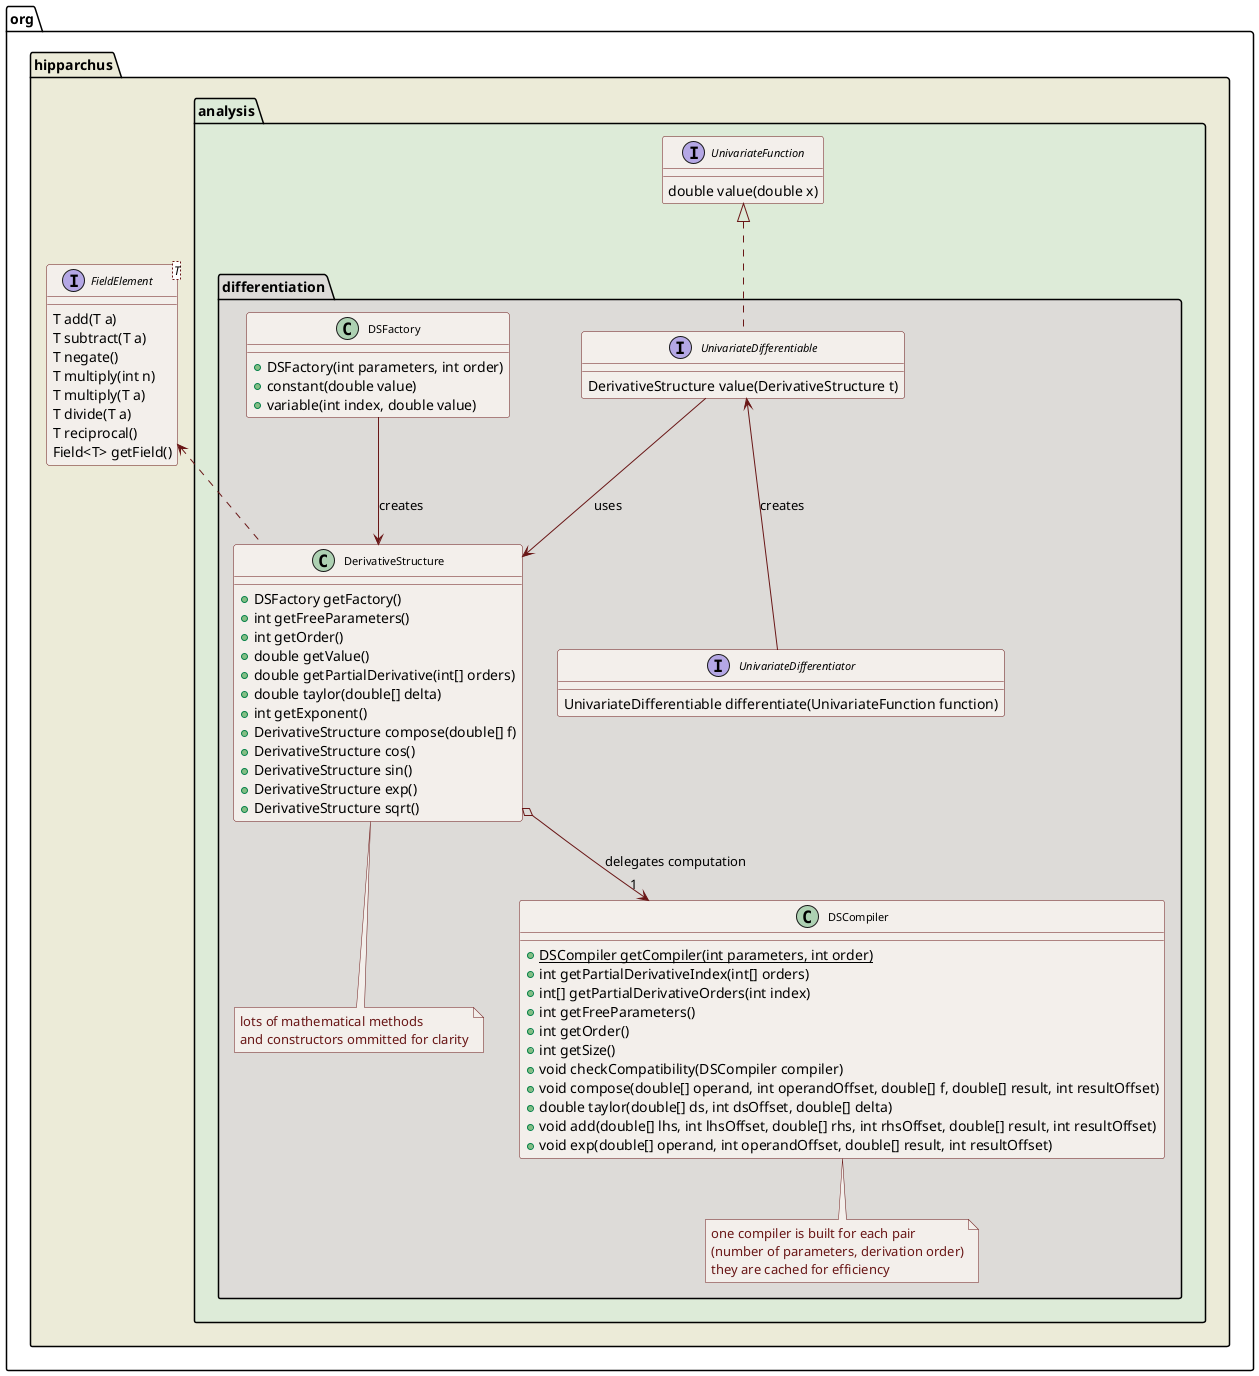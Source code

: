 ' Licensed to the Apache Software Foundation (ASF) under one or more
' contributor license agreements.  See the NOTICE file distributed with
' this work for additional information regarding copyright ownership.
' The ASF licenses this file to You under the Apache License, Version 2.0
' (the "License"); you may not use this file except in compliance with
' the License.  You may obtain a copy of the License at
'
'      http://www.apache.org/licenses/LICENSE-2.0
'
' Unless required by applicable law or agreed to in writing, software
' distributed under the License is distributed on an "AS IS" BASIS,
' WITHOUT WARRANTIES OR CONDITIONS OF ANY KIND, either express or implied.
' See the License for the specific language governing permissions and
' limitations under the License.

@startuml

  skinparam svek                  true
  skinparam ClassBackgroundColor  #F3EFEB
  skinparam ClassArrowColor       #691616
  skinparam ClassBorderColor      #691616
  skinparam NoteBackgroundColor   #F3EFEB
  skinparam NoteBorderColor       #691616
  skinparam NoteFontColor         #691616
  skinparam ClassFontSize         11

  package org.hipparchus #ECEBD8 {

    interface "FieldElement<T>" as FieldElement_T_ {
      T add(T a)
      T subtract(T a)
      T negate()
      T multiply(int n)
      T multiply(T a)
      T divide(T a)
      T reciprocal()
      Field<T> getField()
    }

    package analysis #DDEBD8  {
      interface UnivariateFunction {
        double value(double x)
      }

      package differentiation #DDDBD8 {

        class DSFactory {
          +DSFactory(int parameters, int order)
          +constant(double value)
          +variable(int index, double value)
        }

        class DerivativeStructure {
          +DSFactory getFactory()
          +int getFreeParameters()
          +int getOrder()
          +double getValue()
          +double getPartialDerivative(int[] orders)
          +double taylor(double[] delta)
          +int getExponent()
          +DerivativeStructure compose(double[] f)
          +DerivativeStructure cos()
          +DerivativeStructure sin()
          +DerivativeStructure exp()
          +DerivativeStructure sqrt()
        }
        note bottom
          lots of mathematical methods
          and constructors ommitted for clarity
        end note

        class DSCompiler {
          {static} +DSCompiler getCompiler(int parameters, int order)
          +int getPartialDerivativeIndex(int[] orders)
          +int[] getPartialDerivativeOrders(int index)
          +int getFreeParameters()
          +int getOrder()
          +int getSize()
          +void checkCompatibility(DSCompiler compiler)
          +void compose(double[] operand, int operandOffset, double[] f, double[] result, int resultOffset)
          +double taylor(double[] ds, int dsOffset, double[] delta)
          +void add(double[] lhs, int lhsOffset, double[] rhs, int rhsOffset, double[] result, int resultOffset)
          +void exp(double[] operand, int operandOffset, double[] result, int resultOffset)
        }
        note bottom
          one compiler is built for each pair
          (number of parameters, derivation order)
          they are cached for efficiency
        end note

        interface UnivariateDifferentiable {
          DerivativeStructure value(DerivativeStructure t)
        }

        interface UnivariateDifferentiator {
          UnivariateDifferentiable differentiate(UnivariateFunction function)
        }

        FieldElement_T_     <..      DerivativeStructure
        DSFactory           --> DerivativeStructure : creates
        DerivativeStructure o--> "1" DSCompiler : delegates computation
        UnivariateFunction  <|..     UnivariateDifferentiable
        UnivariateDifferentiable <-- UnivariateDifferentiator : creates
        UnivariateDifferentiable --> DerivativeStructure : uses

      }
    }
  }

@enduml
